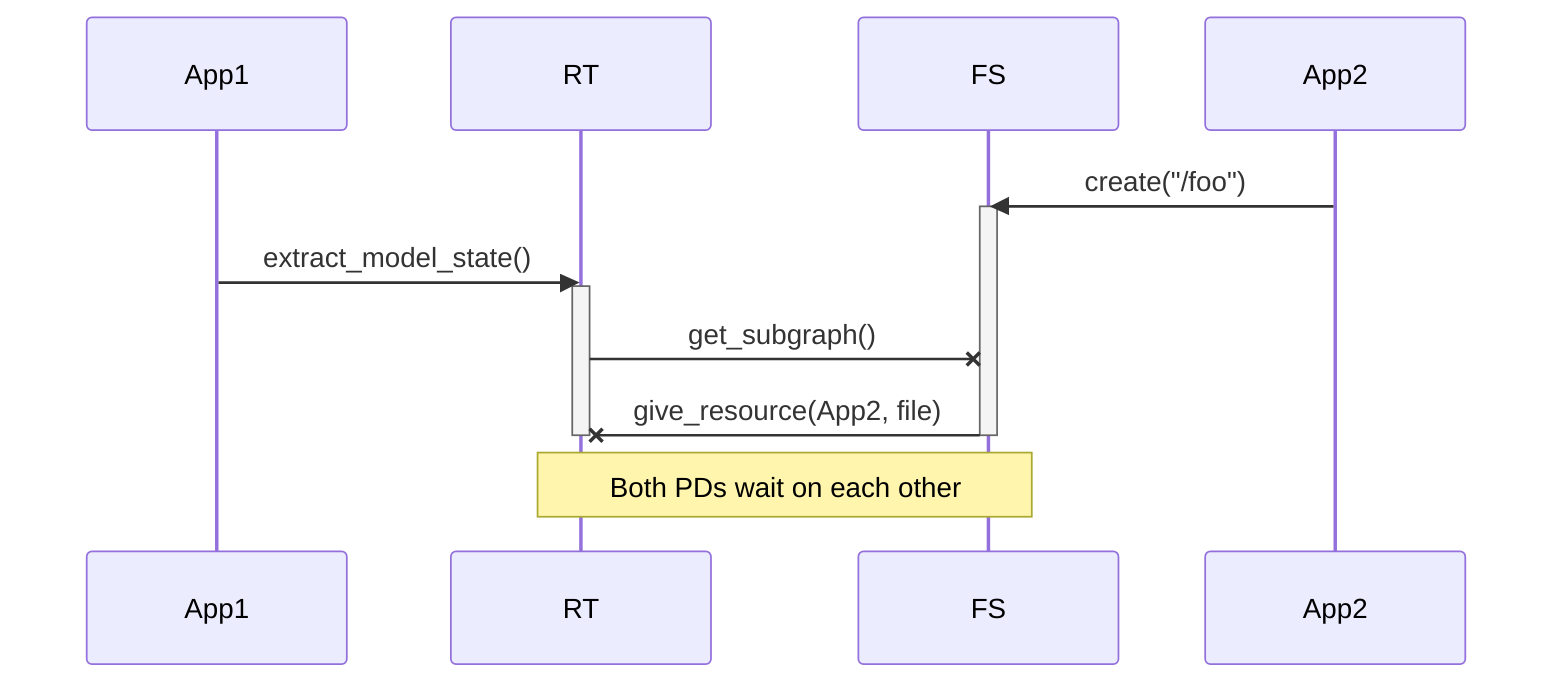 sequenceDiagram
    participant App1
    participant RT
    participant FS
    participant App2

    App2->>FS: create("/foo")
    activate FS
    App1->>RT: extract_model_state()
    activate RT
    RT-xFS: get_subgraph()
    FS-xRT: give_resource(App2, file) 
    deactivate RT
    deactivate FS

    note over RT, FS: Both PDs wait on each other